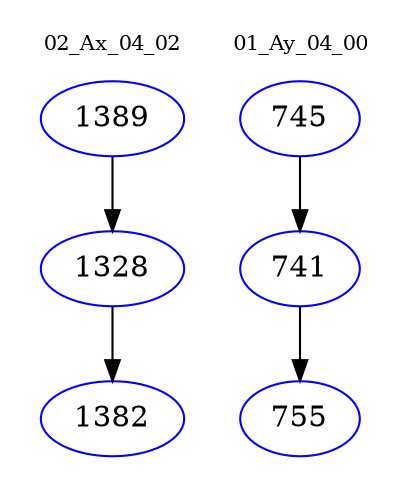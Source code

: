 digraph{
subgraph cluster_0 {
color = white
label = "02_Ax_04_02";
fontsize=10;
T0_1389 [label="1389", color="blue"]
T0_1389 -> T0_1328 [color="black"]
T0_1328 [label="1328", color="blue"]
T0_1328 -> T0_1382 [color="black"]
T0_1382 [label="1382", color="blue"]
}
subgraph cluster_1 {
color = white
label = "01_Ay_04_00";
fontsize=10;
T1_745 [label="745", color="blue"]
T1_745 -> T1_741 [color="black"]
T1_741 [label="741", color="blue"]
T1_741 -> T1_755 [color="black"]
T1_755 [label="755", color="blue"]
}
}

